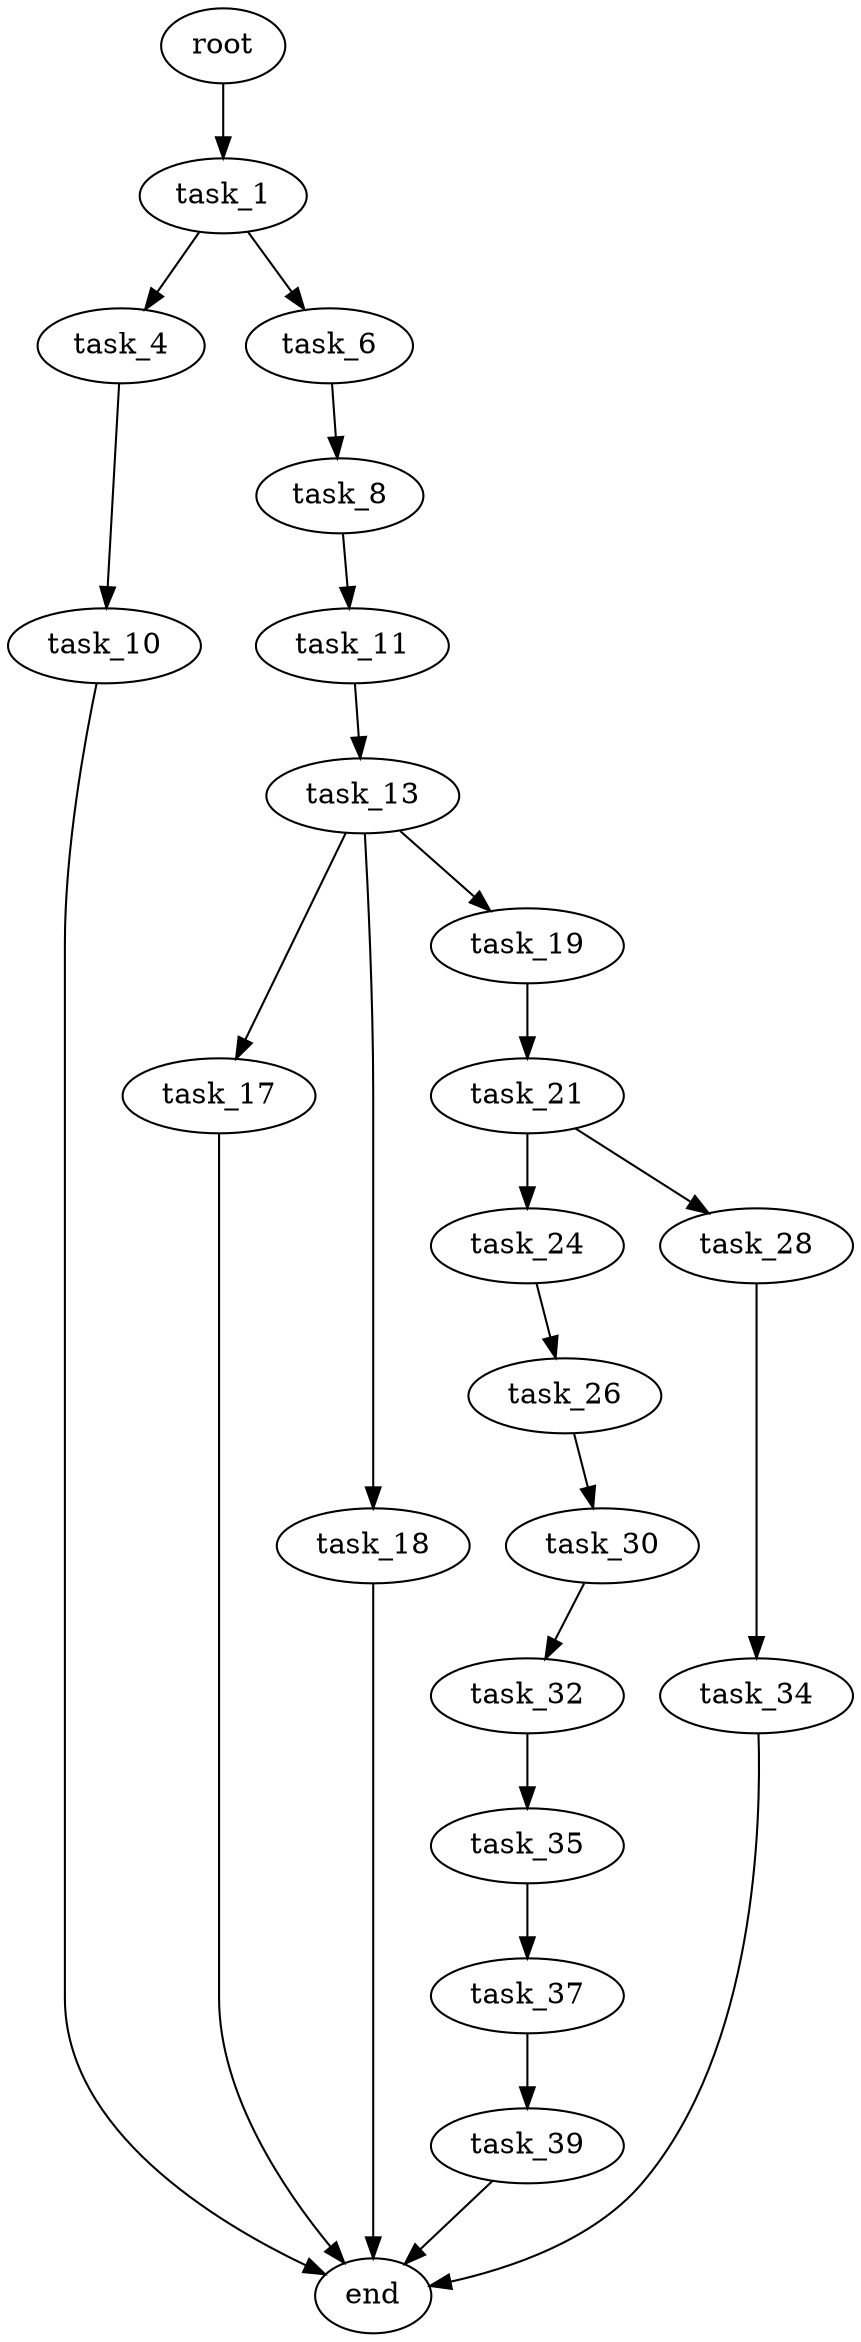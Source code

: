 digraph G {
  root [size="0.000000"];
  task_1 [size="45953835375.000000"];
  task_4 [size="151691182656.000000"];
  task_6 [size="20562043226.000000"];
  task_10 [size="25806263723.000000"];
  task_8 [size="5431122328.000000"];
  task_11 [size="19174841291.000000"];
  end [size="0.000000"];
  task_13 [size="91793119020.000000"];
  task_17 [size="782757789696.000000"];
  task_18 [size="327675938060.000000"];
  task_19 [size="516946797982.000000"];
  task_21 [size="2824297830.000000"];
  task_24 [size="30664661943.000000"];
  task_28 [size="486224384382.000000"];
  task_26 [size="368293445632.000000"];
  task_30 [size="134217728000.000000"];
  task_34 [size="21583025188.000000"];
  task_32 [size="4617146665.000000"];
  task_35 [size="782757789696.000000"];
  task_37 [size="1256605767877.000000"];
  task_39 [size="71857719809.000000"];

  root -> task_1 [size="1.000000"];
  task_1 -> task_4 [size="33554432.000000"];
  task_1 -> task_6 [size="33554432.000000"];
  task_4 -> task_10 [size="536870912.000000"];
  task_6 -> task_8 [size="536870912.000000"];
  task_10 -> end [size="1.000000"];
  task_8 -> task_11 [size="411041792.000000"];
  task_11 -> task_13 [size="838860800.000000"];
  task_13 -> task_17 [size="75497472.000000"];
  task_13 -> task_18 [size="75497472.000000"];
  task_13 -> task_19 [size="75497472.000000"];
  task_17 -> end [size="1.000000"];
  task_18 -> end [size="1.000000"];
  task_19 -> task_21 [size="838860800.000000"];
  task_21 -> task_24 [size="134217728.000000"];
  task_21 -> task_28 [size="134217728.000000"];
  task_24 -> task_26 [size="679477248.000000"];
  task_28 -> task_34 [size="301989888.000000"];
  task_26 -> task_30 [size="411041792.000000"];
  task_30 -> task_32 [size="209715200.000000"];
  task_34 -> end [size="1.000000"];
  task_32 -> task_35 [size="209715200.000000"];
  task_35 -> task_37 [size="679477248.000000"];
  task_37 -> task_39 [size="838860800.000000"];
  task_39 -> end [size="1.000000"];
}
